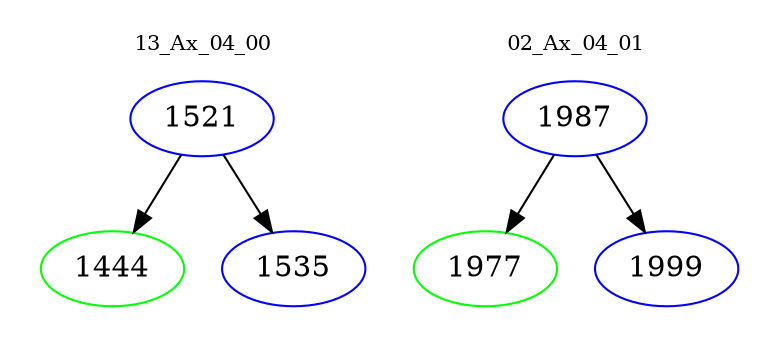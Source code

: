 digraph{
subgraph cluster_0 {
color = white
label = "13_Ax_04_00";
fontsize=10;
T0_1521 [label="1521", color="blue"]
T0_1521 -> T0_1444 [color="black"]
T0_1444 [label="1444", color="green"]
T0_1521 -> T0_1535 [color="black"]
T0_1535 [label="1535", color="blue"]
}
subgraph cluster_1 {
color = white
label = "02_Ax_04_01";
fontsize=10;
T1_1987 [label="1987", color="blue"]
T1_1987 -> T1_1977 [color="black"]
T1_1977 [label="1977", color="green"]
T1_1987 -> T1_1999 [color="black"]
T1_1999 [label="1999", color="blue"]
}
}
